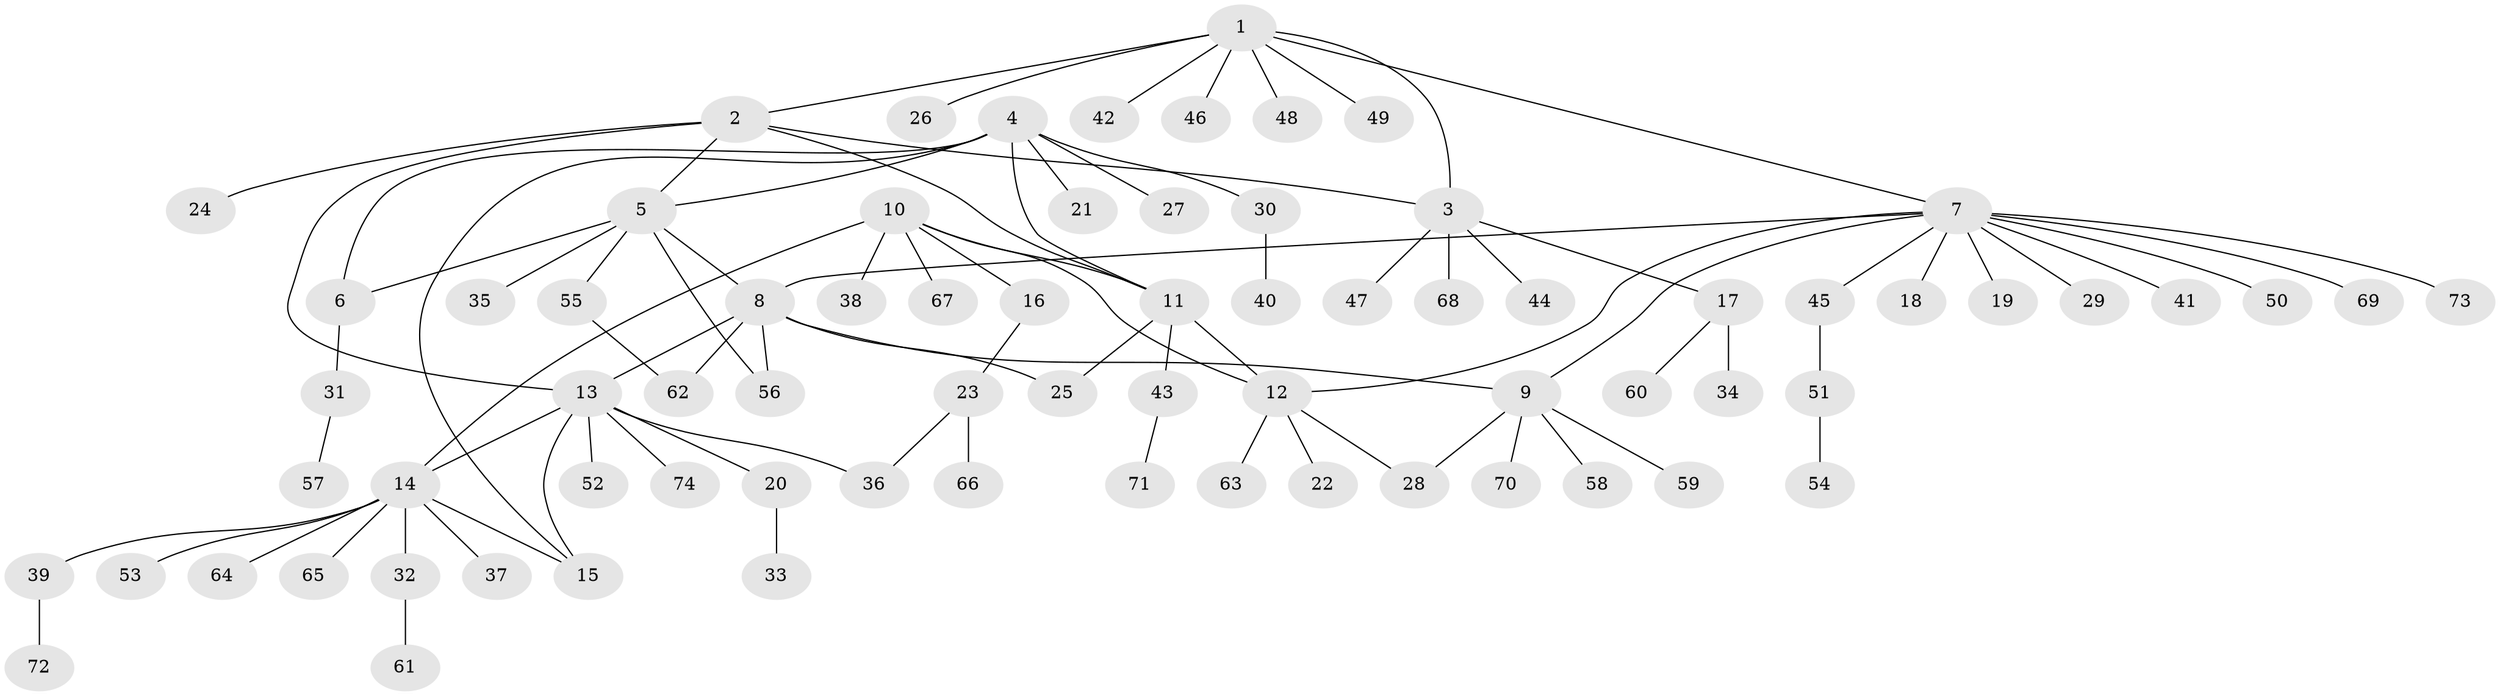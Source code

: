 // Generated by graph-tools (version 1.1) at 2025/15/03/09/25 04:15:58]
// undirected, 74 vertices, 89 edges
graph export_dot {
graph [start="1"]
  node [color=gray90,style=filled];
  1;
  2;
  3;
  4;
  5;
  6;
  7;
  8;
  9;
  10;
  11;
  12;
  13;
  14;
  15;
  16;
  17;
  18;
  19;
  20;
  21;
  22;
  23;
  24;
  25;
  26;
  27;
  28;
  29;
  30;
  31;
  32;
  33;
  34;
  35;
  36;
  37;
  38;
  39;
  40;
  41;
  42;
  43;
  44;
  45;
  46;
  47;
  48;
  49;
  50;
  51;
  52;
  53;
  54;
  55;
  56;
  57;
  58;
  59;
  60;
  61;
  62;
  63;
  64;
  65;
  66;
  67;
  68;
  69;
  70;
  71;
  72;
  73;
  74;
  1 -- 2;
  1 -- 3;
  1 -- 7;
  1 -- 26;
  1 -- 42;
  1 -- 46;
  1 -- 48;
  1 -- 49;
  2 -- 3;
  2 -- 5;
  2 -- 11;
  2 -- 13;
  2 -- 24;
  3 -- 17;
  3 -- 44;
  3 -- 47;
  3 -- 68;
  4 -- 5;
  4 -- 6;
  4 -- 11;
  4 -- 15;
  4 -- 21;
  4 -- 27;
  4 -- 30;
  5 -- 6;
  5 -- 8;
  5 -- 35;
  5 -- 55;
  5 -- 56;
  6 -- 31;
  7 -- 8;
  7 -- 9;
  7 -- 12;
  7 -- 18;
  7 -- 19;
  7 -- 29;
  7 -- 41;
  7 -- 45;
  7 -- 50;
  7 -- 69;
  7 -- 73;
  8 -- 9;
  8 -- 13;
  8 -- 25;
  8 -- 56;
  8 -- 62;
  9 -- 28;
  9 -- 58;
  9 -- 59;
  9 -- 70;
  10 -- 11;
  10 -- 12;
  10 -- 14;
  10 -- 16;
  10 -- 38;
  10 -- 67;
  11 -- 12;
  11 -- 25;
  11 -- 43;
  12 -- 22;
  12 -- 28;
  12 -- 63;
  13 -- 14;
  13 -- 15;
  13 -- 20;
  13 -- 36;
  13 -- 52;
  13 -- 74;
  14 -- 15;
  14 -- 32;
  14 -- 37;
  14 -- 39;
  14 -- 53;
  14 -- 64;
  14 -- 65;
  16 -- 23;
  17 -- 34;
  17 -- 60;
  20 -- 33;
  23 -- 36;
  23 -- 66;
  30 -- 40;
  31 -- 57;
  32 -- 61;
  39 -- 72;
  43 -- 71;
  45 -- 51;
  51 -- 54;
  55 -- 62;
}
